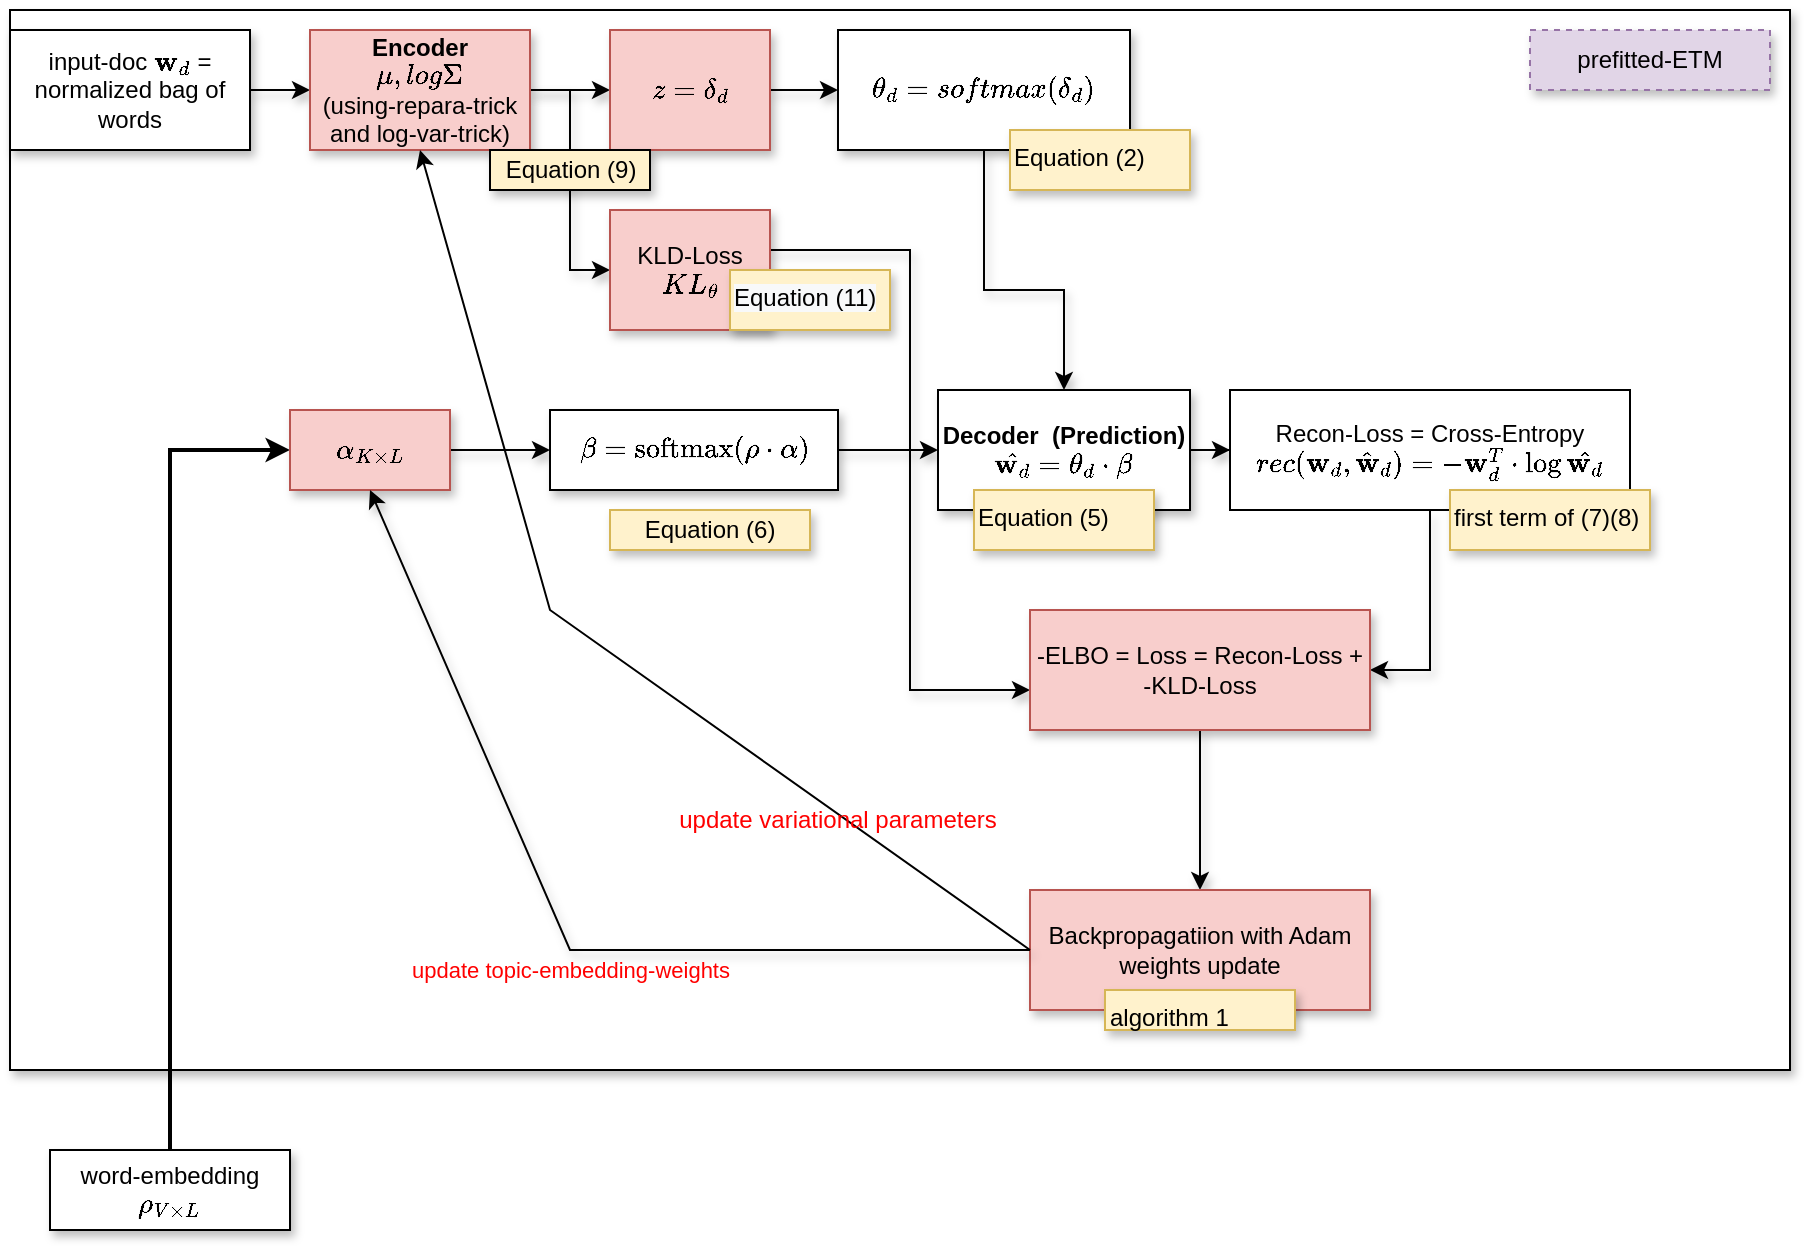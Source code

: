 <mxfile version="18.0.7" type="device"><diagram id="-fE6ib6s8D6GdBTO6iyz" name="Page-1"><mxGraphModel dx="1248" dy="1794" grid="1" gridSize="10" guides="1" tooltips="1" connect="1" arrows="1" fold="1" page="1" pageScale="1" pageWidth="827" pageHeight="1169" math="1" shadow="0"><root><mxCell id="0"/><mxCell id="1" parent="0"/><mxCell id="vXHj5G-3owc0PfFTCa4N-15" value="" style="rounded=0;whiteSpace=wrap;html=1;shadow=1;fontColor=#FF0000;" vertex="1" parent="1"><mxGeometry y="-10" width="890" height="530" as="geometry"/></mxCell><mxCell id="wv6mdW5B8M21VdCGAyYL-3" value="" style="edgeStyle=orthogonalEdgeStyle;rounded=0;orthogonalLoop=1;jettySize=auto;html=1;shadow=1;" parent="1" source="wv6mdW5B8M21VdCGAyYL-1" target="wv6mdW5B8M21VdCGAyYL-2" edge="1"><mxGeometry relative="1" as="geometry"/></mxCell><mxCell id="wv6mdW5B8M21VdCGAyYL-1" value="input-doc \(\mathbf{w}_d\) = normalized bag of words" style="rounded=0;whiteSpace=wrap;html=1;shadow=1;" parent="1" vertex="1"><mxGeometry width="120" height="60" as="geometry"/></mxCell><mxCell id="wv6mdW5B8M21VdCGAyYL-5" value="" style="edgeStyle=orthogonalEdgeStyle;rounded=0;orthogonalLoop=1;jettySize=auto;html=1;startArrow=none;shadow=1;" parent="1" source="y3rdyD__-J_zMdcC4d9X-1" target="wv6mdW5B8M21VdCGAyYL-4" edge="1"><mxGeometry relative="1" as="geometry"/></mxCell><mxCell id="y3rdyD__-J_zMdcC4d9X-2" value="" style="edgeStyle=orthogonalEdgeStyle;rounded=0;orthogonalLoop=1;jettySize=auto;html=1;shadow=1;" parent="1" source="wv6mdW5B8M21VdCGAyYL-2" target="y3rdyD__-J_zMdcC4d9X-1" edge="1"><mxGeometry relative="1" as="geometry"/></mxCell><mxCell id="y3rdyD__-J_zMdcC4d9X-13" style="edgeStyle=orthogonalEdgeStyle;rounded=0;orthogonalLoop=1;jettySize=auto;html=1;entryX=0;entryY=0.5;entryDx=0;entryDy=0;shadow=1;" parent="1" source="wv6mdW5B8M21VdCGAyYL-2" target="y3rdyD__-J_zMdcC4d9X-7" edge="1"><mxGeometry relative="1" as="geometry"/></mxCell><mxCell id="wv6mdW5B8M21VdCGAyYL-2" value="&lt;b&gt;Encoder&lt;/b&gt;&lt;br&gt;\(\mu, log \Sigma\)&lt;br&gt;(using-repara-trick and log-var-trick)" style="whiteSpace=wrap;html=1;rounded=0;fillColor=#f8cecc;strokeColor=#b85450;shadow=1;" parent="1" vertex="1"><mxGeometry x="150" width="110" height="60" as="geometry"/></mxCell><mxCell id="y3rdyD__-J_zMdcC4d9X-6" value="" style="edgeStyle=orthogonalEdgeStyle;rounded=0;orthogonalLoop=1;jettySize=auto;html=1;shadow=1;" parent="1" source="wv6mdW5B8M21VdCGAyYL-4" target="wv6mdW5B8M21VdCGAyYL-14" edge="1"><mxGeometry relative="1" as="geometry"><Array as="points"><mxPoint x="487" y="130"/></Array></mxGeometry></mxCell><mxCell id="wv6mdW5B8M21VdCGAyYL-4" value="\(\theta_d = softmax(\delta_d)\)" style="whiteSpace=wrap;html=1;rounded=0;shadow=1;" parent="1" vertex="1"><mxGeometry x="414" width="146" height="60" as="geometry"/></mxCell><mxCell id="y3rdyD__-J_zMdcC4d9X-16" value="" style="edgeStyle=orthogonalEdgeStyle;rounded=0;orthogonalLoop=1;jettySize=auto;html=1;entryX=0;entryY=0.5;entryDx=0;entryDy=0;strokeWidth=2;" parent="1" source="wv6mdW5B8M21VdCGAyYL-6" target="wv6mdW5B8M21VdCGAyYL-8" edge="1"><mxGeometry relative="1" as="geometry"><Array as="points"><mxPoint x="80" y="210"/></Array></mxGeometry></mxCell><mxCell id="wv6mdW5B8M21VdCGAyYL-6" value="word-embedding&lt;br&gt;\(\rho_{V \times L}\)" style="whiteSpace=wrap;html=1;rounded=0;shadow=1;" parent="1" vertex="1"><mxGeometry x="20" y="560" width="120" height="40" as="geometry"/></mxCell><mxCell id="wv6mdW5B8M21VdCGAyYL-12" value="" style="edgeStyle=orthogonalEdgeStyle;rounded=0;orthogonalLoop=1;jettySize=auto;html=1;shadow=1;" parent="1" source="wv6mdW5B8M21VdCGAyYL-8" target="wv6mdW5B8M21VdCGAyYL-11" edge="1"><mxGeometry relative="1" as="geometry"/></mxCell><mxCell id="wv6mdW5B8M21VdCGAyYL-8" value="\(\alpha_{K \times L}\)" style="whiteSpace=wrap;html=1;rounded=0;fillColor=#f8cecc;strokeColor=#b85450;shadow=1;" parent="1" vertex="1"><mxGeometry x="140" y="190" width="80" height="40" as="geometry"/></mxCell><mxCell id="y3rdyD__-J_zMdcC4d9X-17" style="edgeStyle=orthogonalEdgeStyle;rounded=0;orthogonalLoop=1;jettySize=auto;html=1;entryX=0;entryY=0.5;entryDx=0;entryDy=0;shadow=1;" parent="1" source="wv6mdW5B8M21VdCGAyYL-11" target="wv6mdW5B8M21VdCGAyYL-14" edge="1"><mxGeometry relative="1" as="geometry"/></mxCell><mxCell id="wv6mdW5B8M21VdCGAyYL-11" value="\(\beta = \text{softmax}(\rho \cdot \alpha)\)" style="whiteSpace=wrap;html=1;rounded=0;shadow=1;" parent="1" vertex="1"><mxGeometry x="270" y="190" width="144" height="40" as="geometry"/></mxCell><mxCell id="wv6mdW5B8M21VdCGAyYL-18" value="" style="edgeStyle=orthogonalEdgeStyle;rounded=0;orthogonalLoop=1;jettySize=auto;html=1;shadow=1;" parent="1" source="wv6mdW5B8M21VdCGAyYL-14" target="wv6mdW5B8M21VdCGAyYL-17" edge="1"><mxGeometry relative="1" as="geometry"/></mxCell><mxCell id="wv6mdW5B8M21VdCGAyYL-14" value="&lt;b&gt;Decoder&amp;nbsp; (Prediction)&lt;/b&gt;&lt;br&gt;\( \hat{\mathbf{w}_d} = \theta_d \cdot \beta\)" style="whiteSpace=wrap;html=1;rounded=0;shadow=1;" parent="1" vertex="1"><mxGeometry x="464" y="180" width="126" height="60" as="geometry"/></mxCell><mxCell id="y3rdyD__-J_zMdcC4d9X-22" style="edgeStyle=orthogonalEdgeStyle;rounded=0;orthogonalLoop=1;jettySize=auto;html=1;entryX=1;entryY=0.5;entryDx=0;entryDy=0;shadow=1;" parent="1" source="wv6mdW5B8M21VdCGAyYL-17" target="y3rdyD__-J_zMdcC4d9X-20" edge="1"><mxGeometry relative="1" as="geometry"/></mxCell><mxCell id="wv6mdW5B8M21VdCGAyYL-17" value="Recon-Loss = Cross-Entropy&lt;br&gt;\(&lt;br&gt;rec(\mathbf{w}_d, \hat{\mathbf{w}}_d)&lt;br&gt;=&amp;nbsp; - \mathbf{w}^T_d \cdot \log \hat{\mathbf{w}_d}\)" style="whiteSpace=wrap;html=1;rounded=0;" parent="1" vertex="1"><mxGeometry x="610" y="180" width="200" height="60" as="geometry"/></mxCell><mxCell id="y3rdyD__-J_zMdcC4d9X-1" value="\(z = \delta_d\)" style="whiteSpace=wrap;html=1;rounded=0;fillColor=#f8cecc;strokeColor=#b85450;shadow=1;" parent="1" vertex="1"><mxGeometry x="300" width="80" height="60" as="geometry"/></mxCell><mxCell id="y3rdyD__-J_zMdcC4d9X-4" value="Equation (9)" style="text;html=1;align=center;verticalAlign=middle;resizable=0;points=[];autosize=1;strokeColor=default;fillColor=#fff2cc;rounded=0;shadow=1;" parent="1" vertex="1"><mxGeometry x="240" y="60" width="80" height="20" as="geometry"/></mxCell><mxCell id="y3rdyD__-J_zMdcC4d9X-21" value="" style="edgeStyle=orthogonalEdgeStyle;rounded=0;orthogonalLoop=1;jettySize=auto;html=1;shadow=1;" parent="1" source="y3rdyD__-J_zMdcC4d9X-7" target="y3rdyD__-J_zMdcC4d9X-20" edge="1"><mxGeometry relative="1" as="geometry"><Array as="points"><mxPoint x="450" y="110"/><mxPoint x="450" y="330"/></Array></mxGeometry></mxCell><mxCell id="y3rdyD__-J_zMdcC4d9X-7" value="KLD-Loss&lt;br&gt;\(KL_{\theta}\)" style="whiteSpace=wrap;html=1;rounded=0;fillColor=#f8cecc;strokeColor=#b85450;shadow=1;" parent="1" vertex="1"><mxGeometry x="300" y="90" width="80" height="60" as="geometry"/></mxCell><mxCell id="y3rdyD__-J_zMdcC4d9X-10" value="&lt;div style=&quot;text-align: center;&quot;&gt;&lt;span style=&quot;background-color: initial;&quot;&gt;Equation (2)&lt;/span&gt;&lt;/div&gt;" style="text;whiteSpace=wrap;html=1;fillColor=#fff2cc;strokeColor=#d6b656;shadow=1;" parent="1" vertex="1"><mxGeometry x="500" y="50" width="90" height="30" as="geometry"/></mxCell><mxCell id="y3rdyD__-J_zMdcC4d9X-14" value="&lt;span style=&quot;color: rgb(0, 0, 0); font-family: Helvetica; font-size: 12px; font-style: normal; font-variant-ligatures: normal; font-variant-caps: normal; font-weight: 400; letter-spacing: normal; orphans: 2; text-align: center; text-indent: 0px; text-transform: none; widows: 2; word-spacing: 0px; -webkit-text-stroke-width: 0px; background-color: rgb(248, 249, 250); text-decoration-thickness: initial; text-decoration-style: initial; text-decoration-color: initial; float: none; display: inline !important;&quot;&gt;Equation (11)&lt;/span&gt;" style="text;whiteSpace=wrap;html=1;fillColor=#fff2cc;strokeColor=#d6b656;shadow=1;" parent="1" vertex="1"><mxGeometry x="360" y="120" width="80" height="30" as="geometry"/></mxCell><mxCell id="y3rdyD__-J_zMdcC4d9X-18" value="&lt;div style=&quot;text-align: center;&quot;&gt;&lt;span style=&quot;background-color: initial;&quot;&gt;first term of (7)(8)&lt;/span&gt;&lt;/div&gt;" style="text;whiteSpace=wrap;html=1;fillColor=#fff2cc;strokeColor=#d6b656;shadow=1;" parent="1" vertex="1"><mxGeometry x="720" y="230" width="100" height="30" as="geometry"/></mxCell><mxCell id="y3rdyD__-J_zMdcC4d9X-26" value="" style="edgeStyle=orthogonalEdgeStyle;rounded=0;orthogonalLoop=1;jettySize=auto;html=1;shadow=1;fontColor=#FF0000;" parent="1" source="y3rdyD__-J_zMdcC4d9X-20" target="y3rdyD__-J_zMdcC4d9X-25" edge="1"><mxGeometry relative="1" as="geometry"/></mxCell><mxCell id="y3rdyD__-J_zMdcC4d9X-20" value="-ELBO = Loss = Recon-Loss + -KLD-Loss" style="whiteSpace=wrap;html=1;rounded=0;fillColor=#f8cecc;strokeColor=#b85450;shadow=1;" parent="1" vertex="1"><mxGeometry x="510" y="290" width="170" height="60" as="geometry"/></mxCell><mxCell id="y3rdyD__-J_zMdcC4d9X-25" value="Backpropagatiion with Adam&lt;br&gt;weights update" style="whiteSpace=wrap;html=1;rounded=0;fillColor=#f8cecc;strokeColor=#b85450;shadow=1;" parent="1" vertex="1"><mxGeometry x="510" y="430" width="170" height="60" as="geometry"/></mxCell><mxCell id="y3rdyD__-J_zMdcC4d9X-34" value="" style="endArrow=classic;html=1;rounded=0;shadow=1;fontColor=#FF0000;exitX=0;exitY=0.5;exitDx=0;exitDy=0;entryX=0.5;entryY=1;entryDx=0;entryDy=0;" parent="1" source="y3rdyD__-J_zMdcC4d9X-25" target="wv6mdW5B8M21VdCGAyYL-8" edge="1"><mxGeometry relative="1" as="geometry"><mxPoint x="360" y="290" as="sourcePoint"/><mxPoint x="460" y="290" as="targetPoint"/><Array as="points"><mxPoint x="280" y="460"/></Array></mxGeometry></mxCell><mxCell id="y3rdyD__-J_zMdcC4d9X-35" value="update topic-embedding-weights" style="edgeLabel;resizable=0;html=1;align=center;verticalAlign=middle;rounded=0;shadow=1;labelBackgroundColor=none;fontColor=#FF0000;strokeColor=default;" parent="y3rdyD__-J_zMdcC4d9X-34" connectable="0" vertex="1"><mxGeometry relative="1" as="geometry"><mxPoint x="4" y="19" as="offset"/></mxGeometry></mxCell><mxCell id="y3rdyD__-J_zMdcC4d9X-38" value="prefitted-ETM" style="text;html=1;strokeColor=#9673a6;fillColor=#e1d5e7;align=center;verticalAlign=middle;whiteSpace=wrap;rounded=0;shadow=1;dashed=1;labelBackgroundColor=none;" parent="1" vertex="1"><mxGeometry x="760" width="120" height="30" as="geometry"/></mxCell><mxCell id="y3rdyD__-J_zMdcC4d9X-36" value="&lt;div style=&quot;text-align: center;&quot;&gt;&lt;span style=&quot;background-color: initial;&quot;&gt;&lt;font color=&quot;#000000&quot;&gt;algorithm 1&lt;/font&gt;&lt;/span&gt;&lt;/div&gt;" style="text;whiteSpace=wrap;html=1;fillColor=#fff2cc;strokeColor=#d6b656;shadow=1;" parent="1" vertex="1"><mxGeometry x="547.5" y="480" width="95" height="20" as="geometry"/></mxCell><mxCell id="vXHj5G-3owc0PfFTCa4N-1" value="&lt;div style=&quot;text-align: center;&quot;&gt;&lt;span style=&quot;background-color: initial;&quot;&gt;Equation (5)&lt;/span&gt;&lt;/div&gt;" style="text;whiteSpace=wrap;html=1;fillColor=#fff2cc;strokeColor=#d6b656;shadow=1;" vertex="1" parent="1"><mxGeometry x="482" y="230" width="90" height="30" as="geometry"/></mxCell><mxCell id="vXHj5G-3owc0PfFTCa4N-10" value="" style="endArrow=classic;html=1;rounded=0;exitX=0;exitY=0.5;exitDx=0;exitDy=0;entryX=0.5;entryY=1;entryDx=0;entryDy=0;" edge="1" parent="1" source="y3rdyD__-J_zMdcC4d9X-25" target="wv6mdW5B8M21VdCGAyYL-2"><mxGeometry width="50" height="50" relative="1" as="geometry"><mxPoint x="450" y="310" as="sourcePoint"/><mxPoint x="500" y="260" as="targetPoint"/><Array as="points"><mxPoint x="270" y="290"/></Array></mxGeometry></mxCell><mxCell id="vXHj5G-3owc0PfFTCa4N-11" value="Equation (6)" style="text;html=1;strokeColor=#d6b656;fillColor=#fff2cc;align=center;verticalAlign=middle;whiteSpace=wrap;rounded=0;shadow=1;" vertex="1" parent="1"><mxGeometry x="300" y="240" width="100" height="20" as="geometry"/></mxCell><mxCell id="vXHj5G-3owc0PfFTCa4N-14" value="&lt;font color=&quot;#ff0000&quot;&gt;update variational parameters&lt;/font&gt;" style="text;html=1;strokeColor=none;fillColor=none;align=center;verticalAlign=middle;whiteSpace=wrap;rounded=0;shadow=1;" vertex="1" parent="1"><mxGeometry x="324" y="380" width="180" height="30" as="geometry"/></mxCell></root></mxGraphModel></diagram></mxfile>